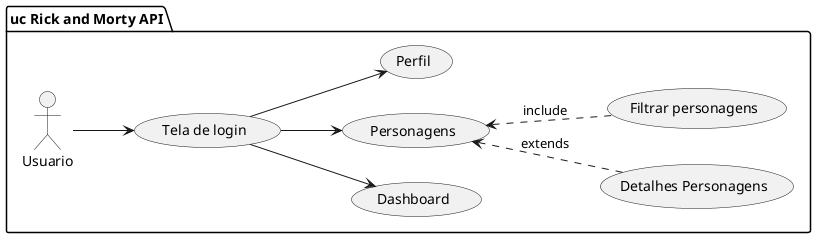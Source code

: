 @startuml use case diagram

left to right direction

package "uc Rick and Morty API"{

actor Usuario

usecase "Tela de login" as login
usecase "Dashboard" as dash
usecase "Personagens" as personagem
usecase "Detalhes Personagens" as detalhes
usecase "Filtrar personagens" as filtro
usecase "Perfil" as perfil

Usuario --> login
login --> dash
login --> personagem
login --> perfil
personagem <.. detalhes: extends
personagem <.. filtro: include

}

@enduml